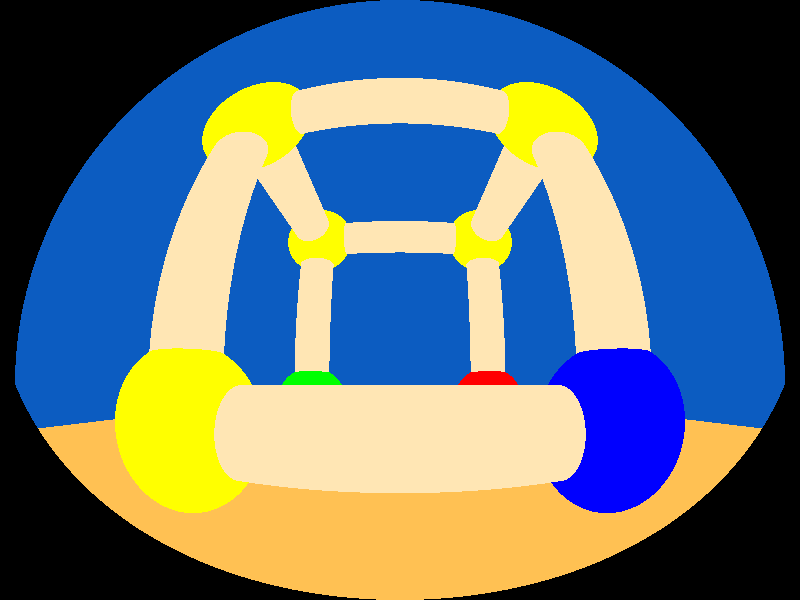 // Persistence Of Vision raytracer version 3.0 sample file.
// Omimax camera example
// File by Dieter Bayer

#version 3.0
global_settings { assumed_gamma 2.2 }

#include "colors.inc"

// camera used for omnimax

camera {
  omnimax 
  location <0, 2, -20>
  right <4/3, 0, 0>  
  up <0, 1, 0>         
  direction <0, 0, 1> 
  look_at <0, 2, 10>
}

background { color red 0.078 green 0.361 blue 0.753 }

light_source { <100, 100, -100> color Gray60 }

light_source { <-100, 100, -100> color Gray60 }

#declare My_Texture_1 =
texture {
  pigment {
    color red 1 green 0.75 blue 0.33
  }
  finish {
    diffuse 1
    phong 0
    phong_size 0
    reflection 0
    refraction 0
    ior 0
  }
}

triangle { <50, -4, 50> <-50, -4, 50> <-50, -4, -50> texture { My_Texture_1 } }
triangle { <50, -4, 50> <-50, -4, -50> <50, -4, -50> texture { My_Texture_1 } }

#declare My_Texture_2 =
texture {
  pigment {
    color red 1 green 0.9 blue 0.7
  }
  finish {
    diffuse 0.5
    phong 0.5
    phong_size 3
    reflection 0.5
    refraction 0
    ior 0
  }
}

/* red */

#declare My_Texture_3 =
texture {
  pigment {
    color red 1 green 0 blue 0
  }
  finish {
    diffuse 0.5
    phong 0.5
    phong_size 3
    reflection 0.5
    refraction 0
    ior 0
  }
}

/* green */

#declare My_Texture_4 =
texture {
  pigment {
    color red 0 green 1 blue 0
  }
  finish {
    diffuse 0.5
    phong 0.5
    phong_size 3
    reflection 0.5
    refraction 0
    ior 0
  }
}

/* blue */

#declare My_Texture_5 =
texture {
  pigment {
    color red 0 green 0 blue 1
  }
  finish {
    diffuse 0.5
    phong 0.5
    phong_size 3
    reflection 0.5
    refraction 0
    ior 0
  }
}

/* yellow */

#declare My_Texture_6 =
texture {
  pigment {
    color red 1 green 1 blue 0
  }
  finish {
    diffuse 0.5
    phong 0.5
    phong_size 3
    reflection 0.5
    refraction 0
    ior 0
  }
}

sphere { <+10, 0, +10>, 4 texture { My_Texture_3 } }

sphere { <-10, 0, -10>, 4 texture { My_Texture_6 } }

sphere { <+10, 0, -10>, 4 texture { My_Texture_5 } }

sphere { <-10, 0, +10>, 4 texture { My_Texture_4 } }


sphere { <-10, 20, -10>, 4 texture { My_Texture_6 } }

sphere { <+10, 20, -10>, 4 texture { My_Texture_6 } }

sphere { <-10, 20, +10>, 4 texture { My_Texture_6 } }

sphere { <+10, 20, +10>, 4 texture { My_Texture_6 } }

cylinder { <-10, 0, -10>, <+10, 0, -10>, 2 texture { My_Texture_2 } }

cylinder { <+10, 0, -10>, <+10, 0, +10>, 2 texture { My_Texture_2 } }

cylinder { <+10, 0, +10>, <-10, 0, +10>, 2 texture { My_Texture_2 } }

cylinder { <-10, 0, +10>, <-10, 0, -10>, 2 texture { My_Texture_2 } }

cylinder { <-10, 20, -10>, <+10, 20, -10>, 2 texture { My_Texture_2 } }

cylinder { <+10, 20, -10>, <+10, 20, +10>, 2 texture { My_Texture_2 } }

cylinder { <+10, 20, +10>, <-10, 20, +10>, 2 texture { My_Texture_2 } }

cylinder { <-10, 20, +10>, <-10, 20, -10>, 2 texture { My_Texture_2 } }

cylinder { <-10, 0, -10>, <-10, 20, -10>, 2 texture { My_Texture_2 } }

cylinder { <-10, 0, +10>, <-10, 20, +10>, 2 texture { My_Texture_2 } }

cylinder { <+10, 0, +10>, <+10, 20, +10>, 2 texture { My_Texture_2 } }

cylinder { <+10, 0, -10>, <+10, 20, -10>, 2 texture { My_Texture_2 } }

